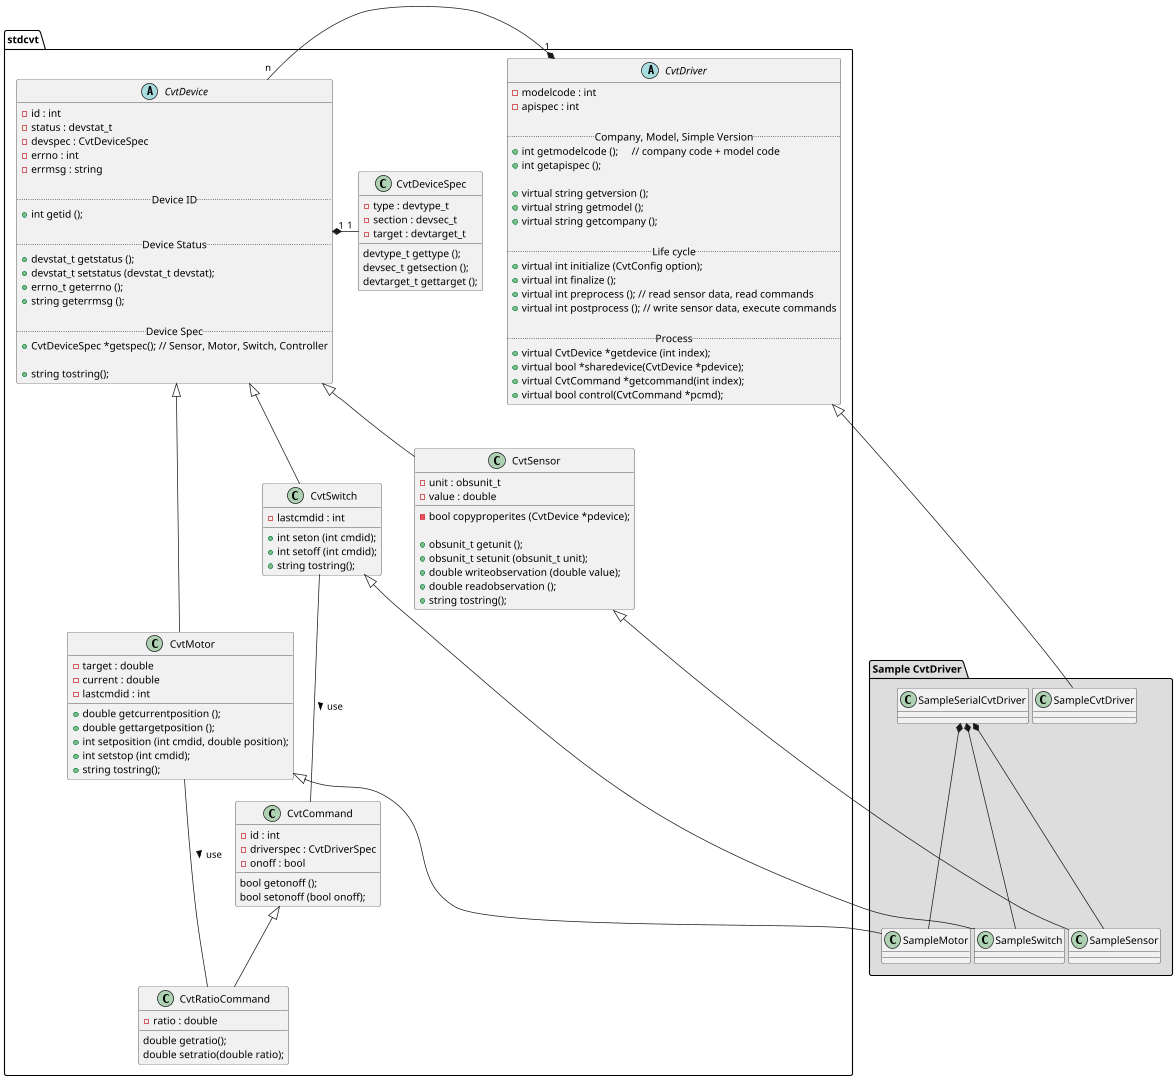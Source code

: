 @startuml

scale 1920*1080

package stdcvt {

    abstract class CvtDriver {
     - modelcode : int
     - apispec : int

     .. Company, Model, Simple Version ..
     + int getmodelcode ();     // company code + model code
     + int getapispec ();

     + virtual string getversion ();
     + virtual string getmodel ();
     + virtual string getcompany ();

     .. Life cycle ..
     + virtual int initialize (CvtConfig option);
     + virtual int finalize ();
     + virtual int preprocess (); // read sensor data, read commands
     + virtual int postprocess (); // write sensor data, execute commands

     .. Process ..
     + virtual CvtDevice *getdevice (int index);
     + virtual bool *sharedevice(CvtDevice *pdevice);
     + virtual CvtCommand *getcommand(int index);
     + virtual bool control(CvtCommand *pcmd);
    }

    class CvtDeviceSpec {
     - type : devtype_t
     - section : devsec_t
     - target : devtarget_t

     devtype_t gettype ();
     devsec_t getsection ();
     devtarget_t gettarget ();
    }

    abstract class CvtDevice {
     - id : int
     - status : devstat_t
     - devspec : CvtDeviceSpec
     - errno : int
     - errmsg : string

     .. Device ID ..
     + int getid ();

     .. Device Status ..
     + devstat_t getstatus ();
     + devstat_t setstatus (devstat_t devstat);
     + errno_t geterrno ();
     + string geterrmsg ();

     .. Device Spec ..
     + CvtDeviceSpec *getspec(); // Sensor, Motor, Switch, Controller

     + string tostring();
    }

    class CvtSensor {
     - unit : obsunit_t
     - value : double
     - bool copyproperites (CvtDevice *pdevice);

     + obsunit_t getunit ();
     + obsunit_t setunit (obsunit_t unit);
     + double writeobservation (double value);
     + double readobservation ();
     + string tostring();
    }

    class CvtMotor {
     - target : double
     - current : double
     - lastcmdid : int
     + double getcurrentposition ();
     + double gettargetposition ();
     + int setposition (int cmdid, double position);
     + int setstop (int cmdid);
     + string tostring();
    }

    class CvtSwitch {
     - lastcmdid : int
     + int seton (int cmdid);
     + int setoff (int cmdid);
     + string tostring();
    }

    class CvtCommand {
     - id : int
     - driverspec : CvtDriverSpec
     - onoff : bool

     bool getonoff ();
     bool setonoff (bool onoff);
    }

    class CvtRatioCommand {
     - ratio : double
     double getratio();
     double setratio(double ratio);
    }

    CvtCommand <|-- CvtRatioCommand

    CvtDriver "1" *- "n" CvtDevice

    CvtDevice <|-- CvtSensor
    CvtDevice <|-- CvtMotor
    CvtDevice <|-- CvtSwitch

    CvtDevice "1" *- "1" CvtDeviceSpec

    CvtMotor -- CvtRatioCommand : > use
    CvtSwitch -- CvtCommand : > use
}

package "Sample CvtDriver" #DDDDDD {
    class SampleCvtDriver {
    }

    CvtDriver <|-- SampleCvtDriver

    class SampleSensor {
    }

    class SampleMotor {
    }

    class SampleSwitch {
    }

    CvtSensor <|-- SampleSensor
    CvtMotor <|-- SampleMotor
    CvtSwitch <|-- SampleSwitch

    SampleSerialCvtDriver *-- SampleSensor
    SampleSerialCvtDriver *-- SampleMotor
    SampleSerialCvtDriver *-- SampleSwitch
}

@enduml
